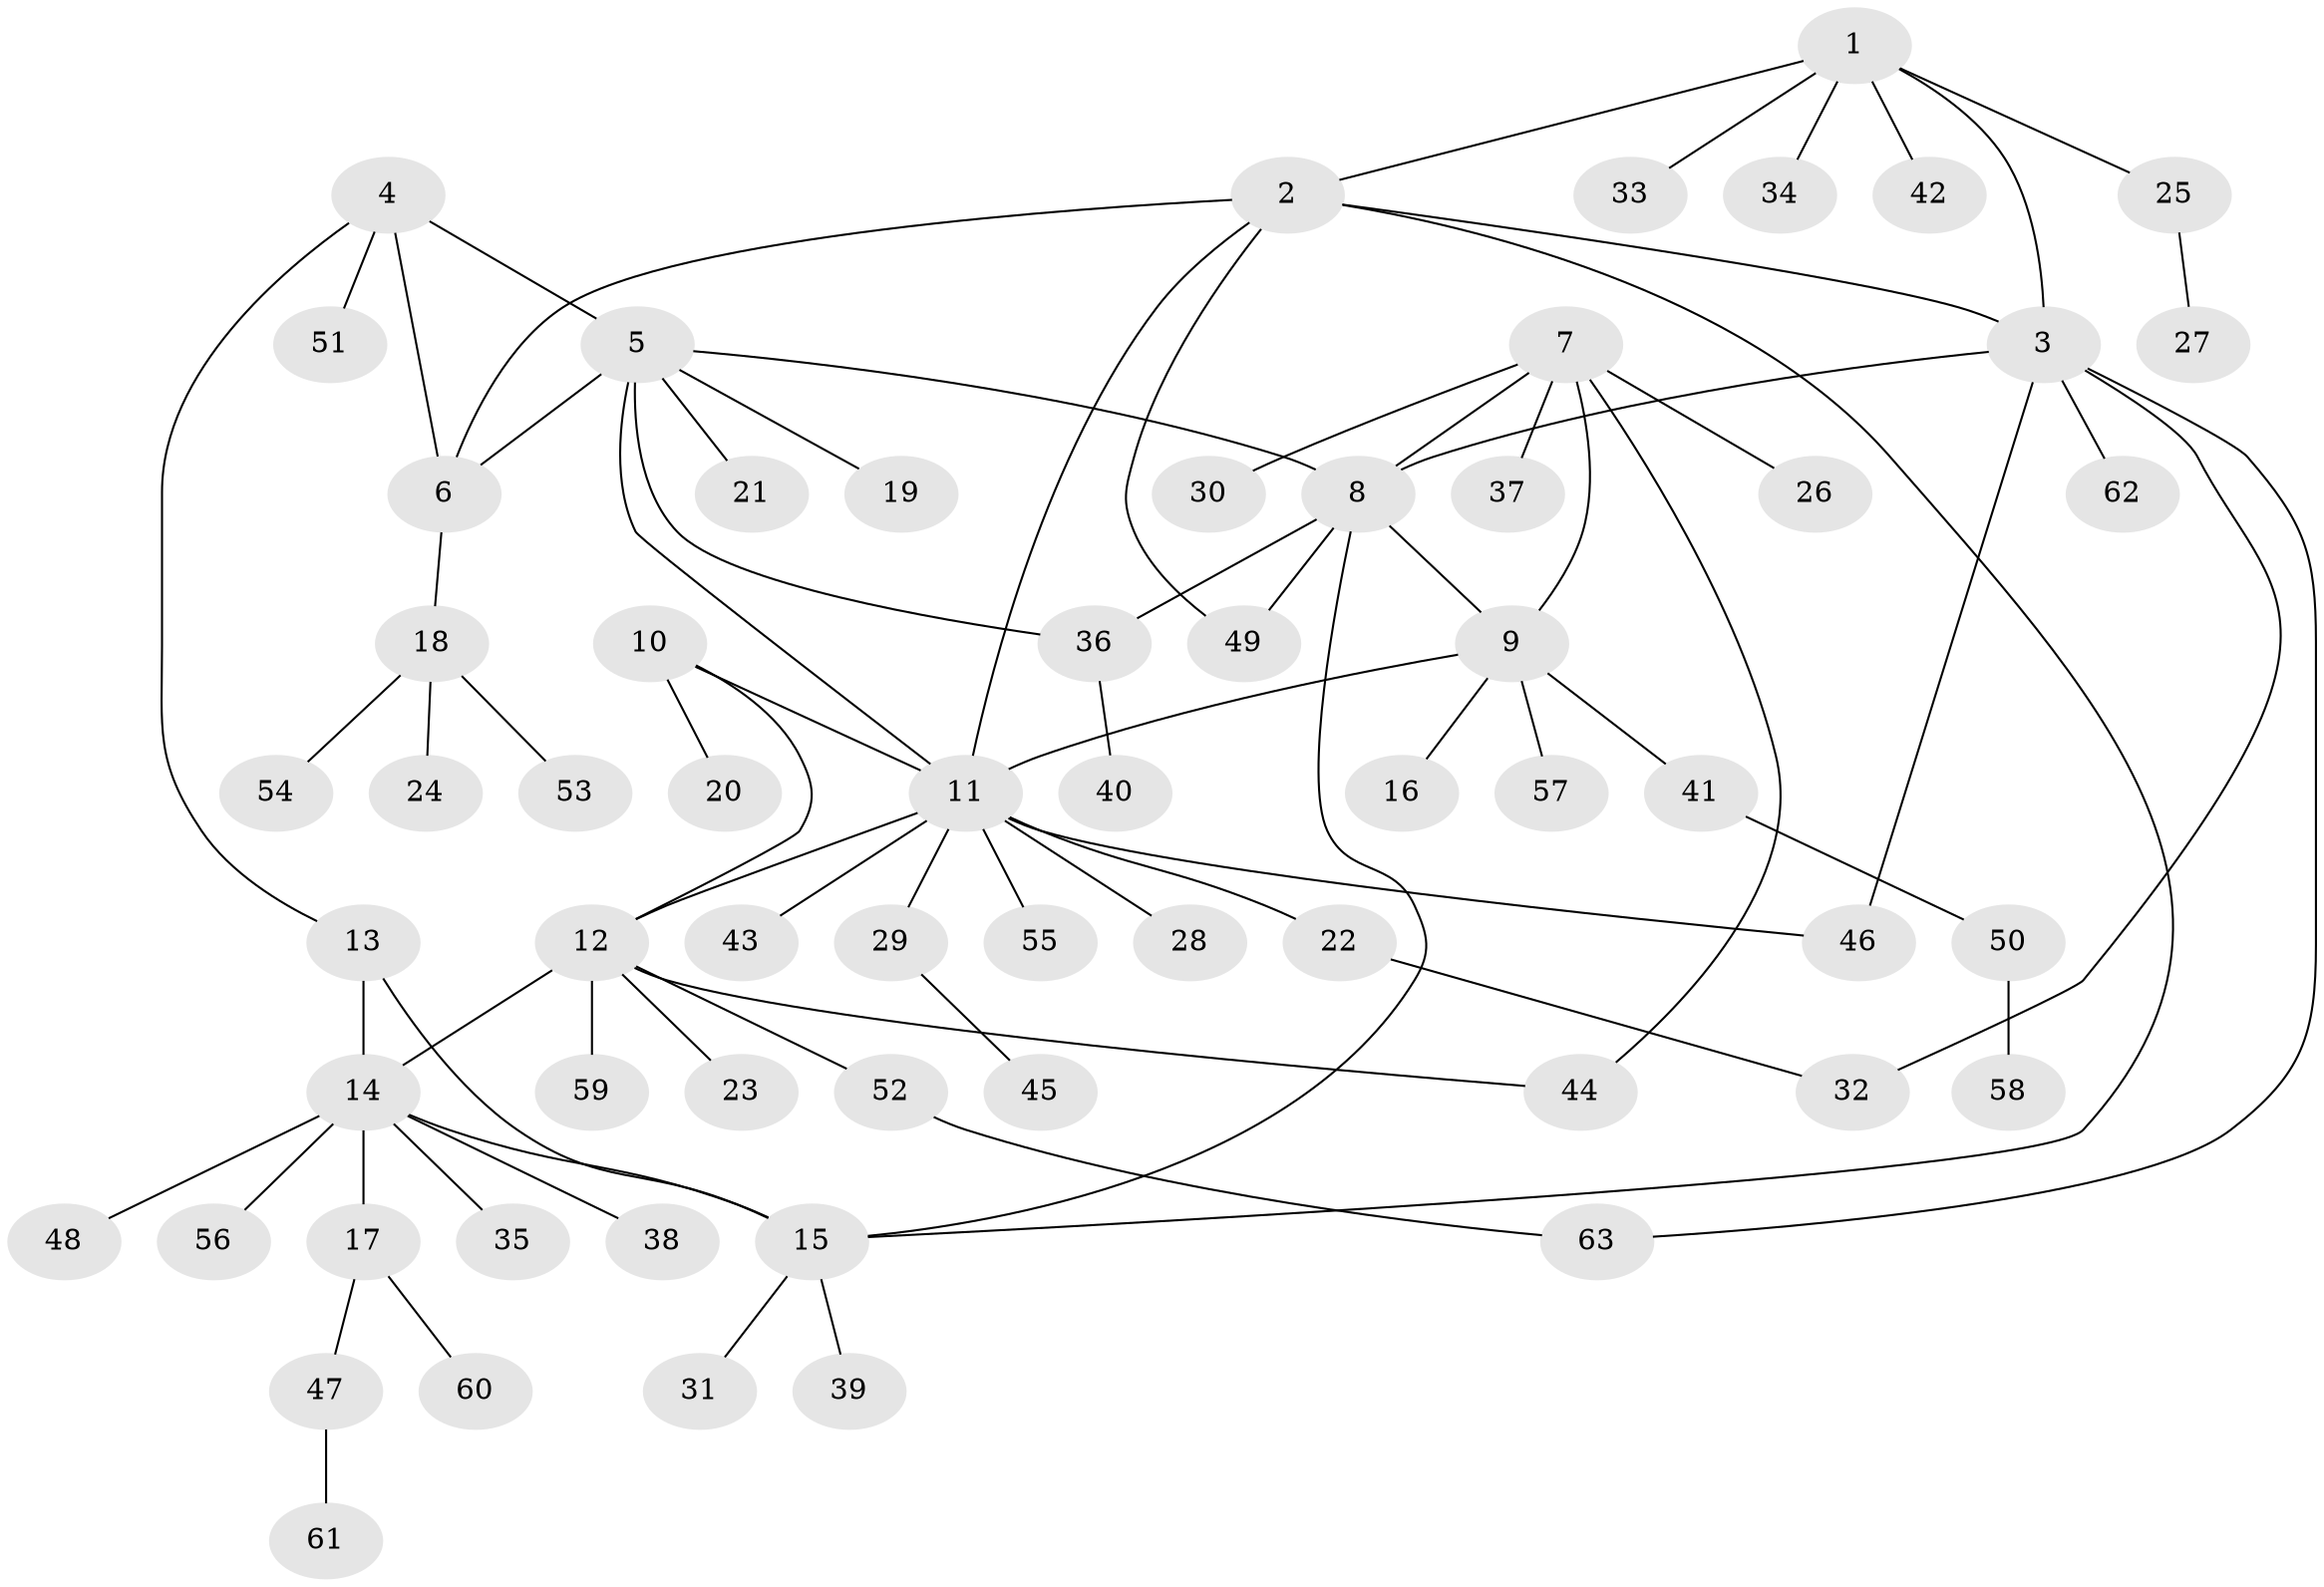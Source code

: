 // Generated by graph-tools (version 1.1) at 2025/26/03/09/25 03:26:47]
// undirected, 63 vertices, 79 edges
graph export_dot {
graph [start="1"]
  node [color=gray90,style=filled];
  1;
  2;
  3;
  4;
  5;
  6;
  7;
  8;
  9;
  10;
  11;
  12;
  13;
  14;
  15;
  16;
  17;
  18;
  19;
  20;
  21;
  22;
  23;
  24;
  25;
  26;
  27;
  28;
  29;
  30;
  31;
  32;
  33;
  34;
  35;
  36;
  37;
  38;
  39;
  40;
  41;
  42;
  43;
  44;
  45;
  46;
  47;
  48;
  49;
  50;
  51;
  52;
  53;
  54;
  55;
  56;
  57;
  58;
  59;
  60;
  61;
  62;
  63;
  1 -- 2;
  1 -- 3;
  1 -- 25;
  1 -- 33;
  1 -- 34;
  1 -- 42;
  2 -- 3;
  2 -- 6;
  2 -- 11;
  2 -- 15;
  2 -- 49;
  3 -- 8;
  3 -- 32;
  3 -- 46;
  3 -- 62;
  3 -- 63;
  4 -- 5;
  4 -- 6;
  4 -- 13;
  4 -- 51;
  5 -- 6;
  5 -- 8;
  5 -- 11;
  5 -- 19;
  5 -- 21;
  5 -- 36;
  6 -- 18;
  7 -- 8;
  7 -- 9;
  7 -- 26;
  7 -- 30;
  7 -- 37;
  7 -- 44;
  8 -- 9;
  8 -- 15;
  8 -- 36;
  8 -- 49;
  9 -- 11;
  9 -- 16;
  9 -- 41;
  9 -- 57;
  10 -- 11;
  10 -- 12;
  10 -- 20;
  11 -- 12;
  11 -- 22;
  11 -- 28;
  11 -- 29;
  11 -- 43;
  11 -- 46;
  11 -- 55;
  12 -- 14;
  12 -- 23;
  12 -- 44;
  12 -- 52;
  12 -- 59;
  13 -- 14;
  13 -- 15;
  14 -- 15;
  14 -- 17;
  14 -- 35;
  14 -- 38;
  14 -- 48;
  14 -- 56;
  15 -- 31;
  15 -- 39;
  17 -- 47;
  17 -- 60;
  18 -- 24;
  18 -- 53;
  18 -- 54;
  22 -- 32;
  25 -- 27;
  29 -- 45;
  36 -- 40;
  41 -- 50;
  47 -- 61;
  50 -- 58;
  52 -- 63;
}
